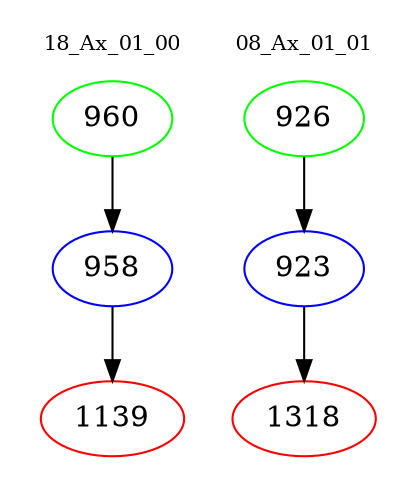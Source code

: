 digraph{
subgraph cluster_0 {
color = white
label = "18_Ax_01_00";
fontsize=10;
T0_960 [label="960", color="green"]
T0_960 -> T0_958 [color="black"]
T0_958 [label="958", color="blue"]
T0_958 -> T0_1139 [color="black"]
T0_1139 [label="1139", color="red"]
}
subgraph cluster_1 {
color = white
label = "08_Ax_01_01";
fontsize=10;
T1_926 [label="926", color="green"]
T1_926 -> T1_923 [color="black"]
T1_923 [label="923", color="blue"]
T1_923 -> T1_1318 [color="black"]
T1_1318 [label="1318", color="red"]
}
}
